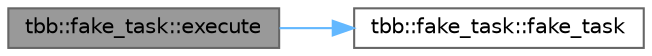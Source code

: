 digraph "tbb::fake_task::execute"
{
 // LATEX_PDF_SIZE
  bgcolor="transparent";
  edge [fontname=Helvetica,fontsize=10,labelfontname=Helvetica,labelfontsize=10];
  node [fontname=Helvetica,fontsize=10,shape=box,height=0.2,width=0.4];
  rankdir="LR";
  Node1 [id="Node000001",label="tbb::fake_task::execute",height=0.2,width=0.4,color="gray40", fillcolor="grey60", style="filled", fontcolor="black",tooltip=" "];
  Node1 -> Node2 [id="edge1_Node000001_Node000002",color="steelblue1",style="solid",tooltip=" "];
  Node2 [id="Node000002",label="tbb::fake_task::fake_task",height=0.2,width=0.4,color="grey40", fillcolor="white", style="filled",URL="$classtbb_1_1fake__task.html#ade4ade4b8cb83c0eff736c6b0bd853b1",tooltip=" "];
}
